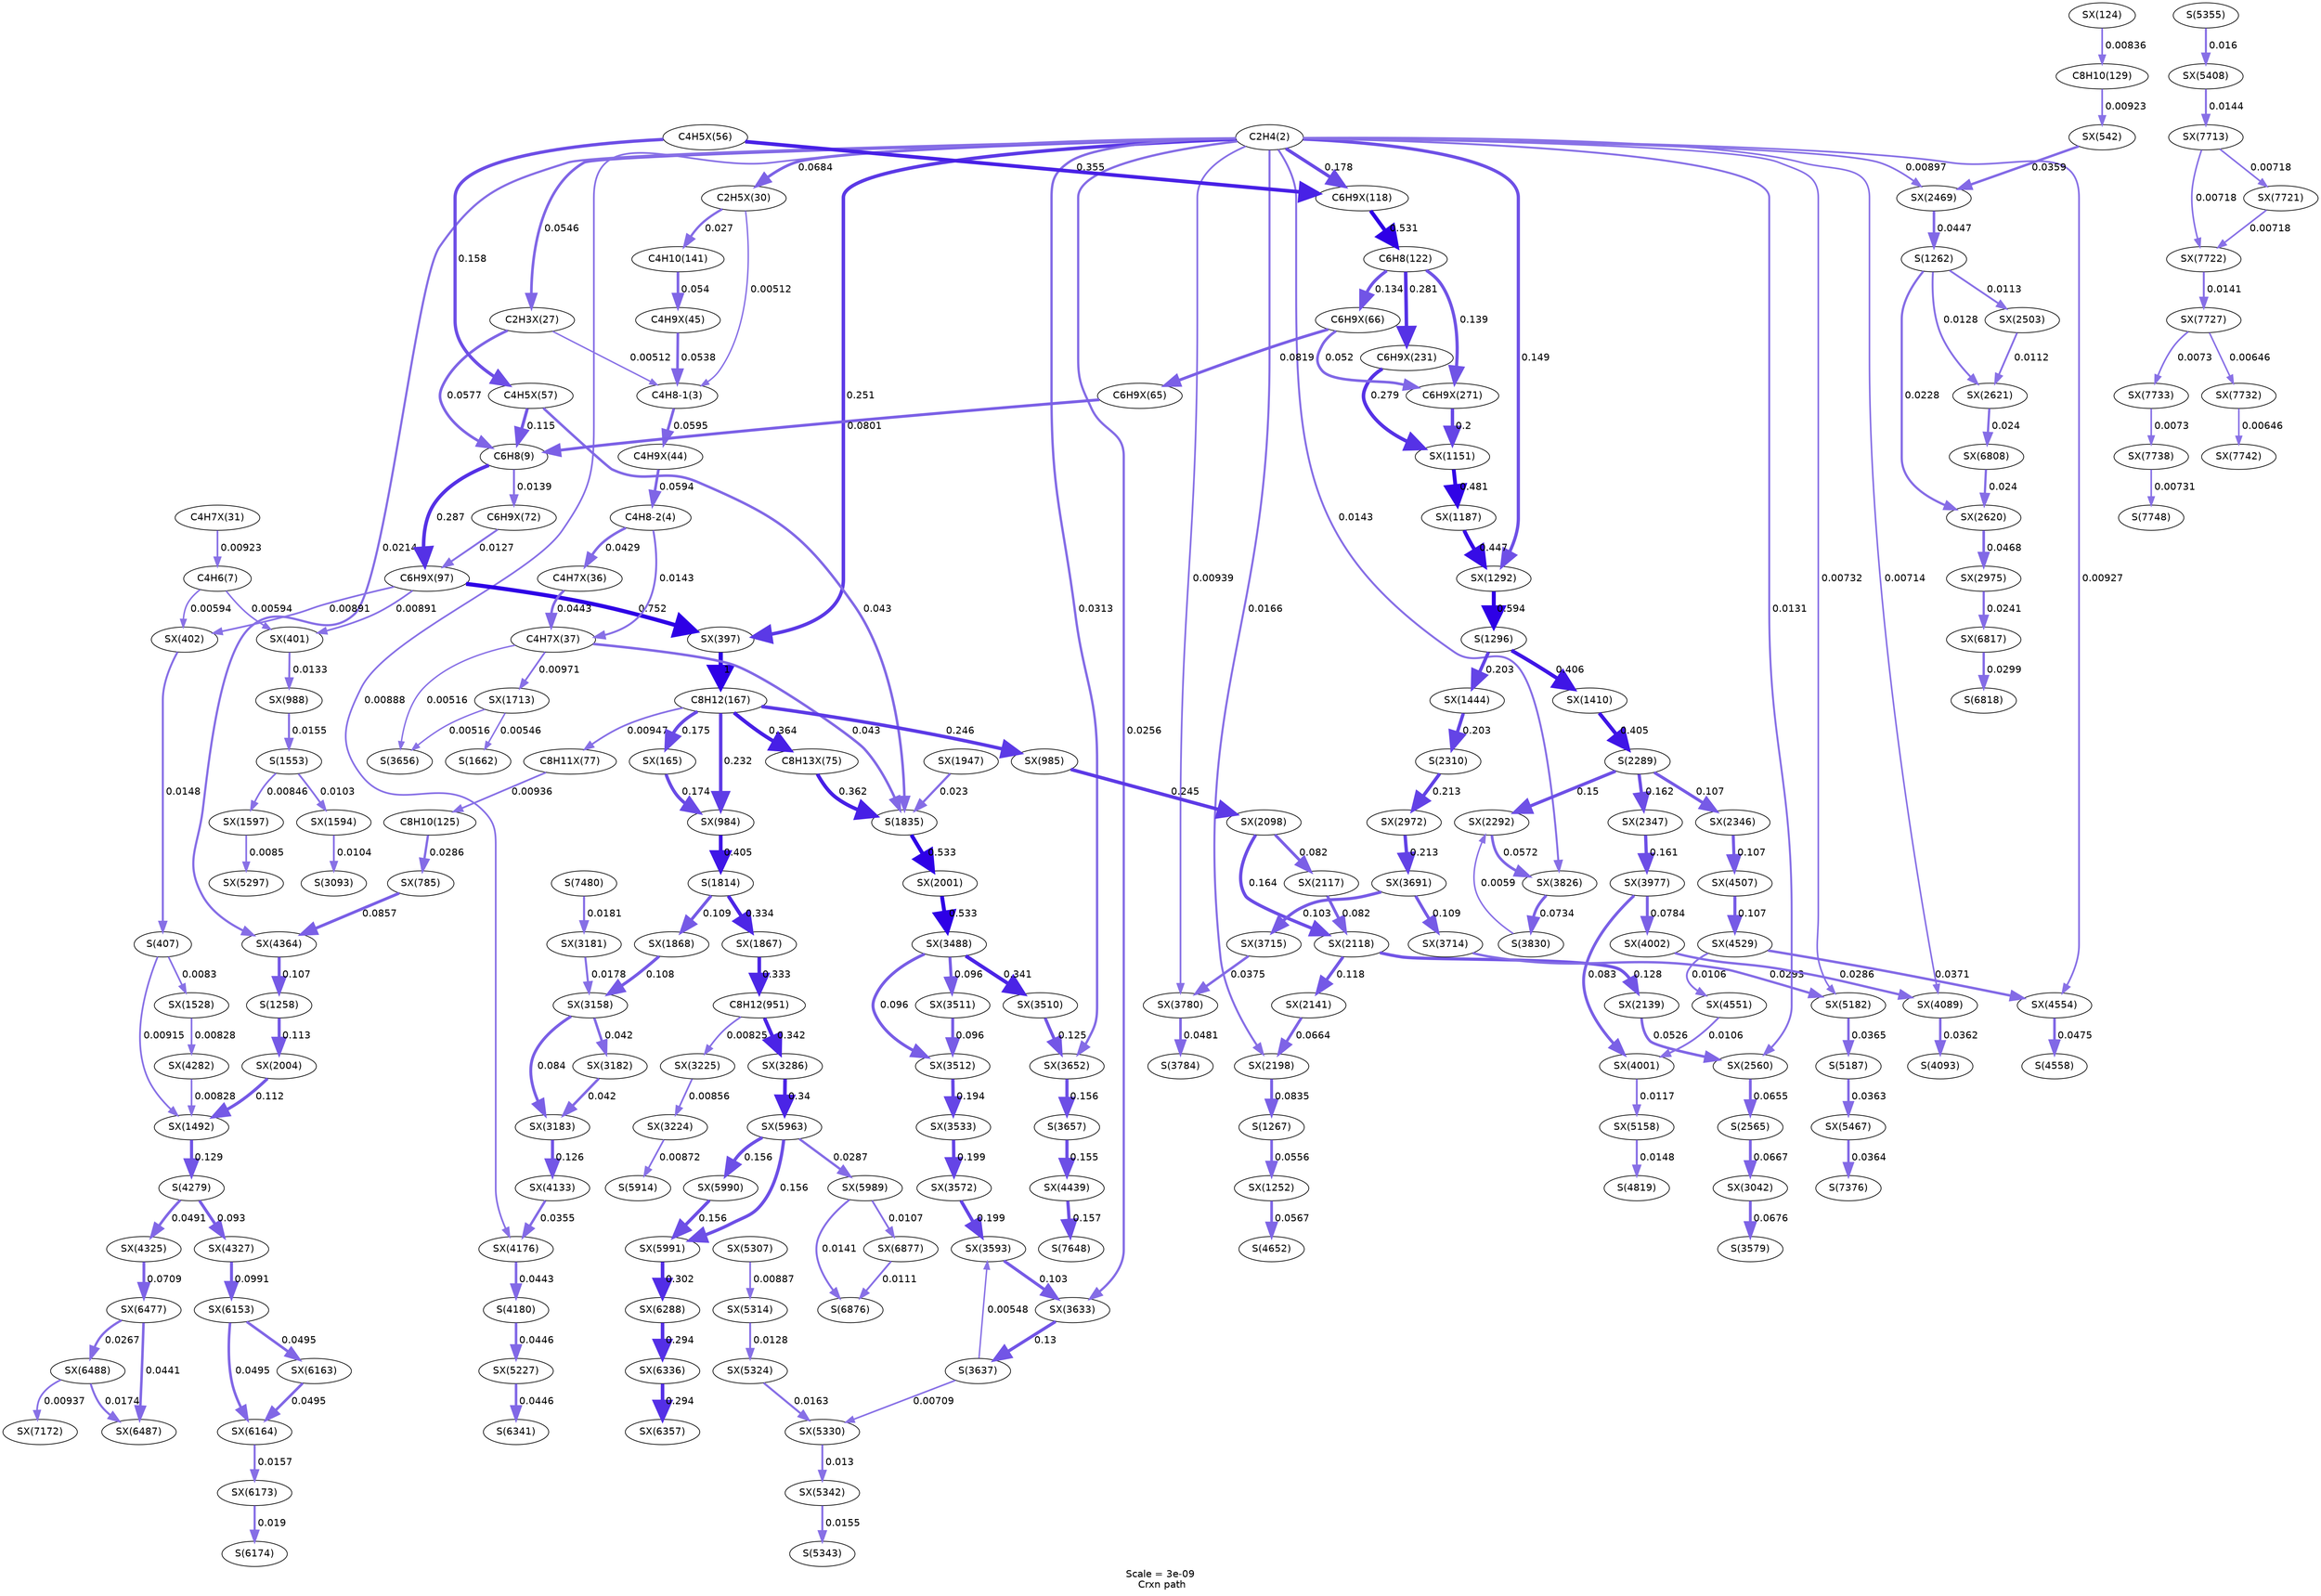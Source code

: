 digraph reaction_paths {
center=1;
s5 -> s66[fontname="Helvetica", style="setlinewidth(3.8)", arrowsize=1.9, color="0.7, 0.555, 0.9"
, label=" 0.0546"];
s5 -> s68[fontname="Helvetica", style="setlinewidth(3.97)", arrowsize=1.99, color="0.7, 0.568, 0.9"
, label=" 0.0684"];
s5 -> s85[fontname="Helvetica", style="setlinewidth(4.7)", arrowsize=2.35, color="0.7, 0.678, 0.9"
, label=" 0.178"];
s5 -> s98[fontname="Helvetica", style="setlinewidth(4.96)", arrowsize=2.48, color="0.7, 0.751, 0.9"
, label=" 0.251"];
s5 -> s124[fontname="Helvetica", style="setlinewidth(4.56)", arrowsize=2.28, color="0.7, 0.649, 0.9"
, label=" 0.149"];
s5 -> s174[fontname="Helvetica", style="setlinewidth(2.44)", arrowsize=1.22, color="0.7, 0.509, 0.9"
, label=" 0.00897"];
s5 -> s178[fontname="Helvetica", style="setlinewidth(2.73)", arrowsize=1.36, color="0.7, 0.513, 0.9"
, label=" 0.0131"];
s5 -> s164[fontname="Helvetica", style="setlinewidth(2.91)", arrowsize=1.45, color="0.7, 0.517, 0.9"
, label=" 0.0166"];
s5 -> s221[fontname="Helvetica", style="setlinewidth(2.79)", arrowsize=1.4, color="0.7, 0.514, 0.9"
, label=" 0.0143"];
s5 -> s230[fontname="Helvetica", style="setlinewidth(2.27)", arrowsize=1.13, color="0.7, 0.507, 0.9"
, label=" 0.00714"];
s5 -> s218[fontname="Helvetica", style="setlinewidth(2.48)", arrowsize=1.24, color="0.7, 0.509, 0.9"
, label=" 0.00939"];
s5 -> s242[fontname="Helvetica", style="setlinewidth(3.1)", arrowsize=1.55, color="0.7, 0.521, 0.9"
, label=" 0.0214"];
s5 -> s211[fontname="Helvetica", style="setlinewidth(3.38)", arrowsize=1.69, color="0.7, 0.531, 0.9"
, label=" 0.0313"];
s5 -> s233[fontname="Helvetica", style="setlinewidth(2.43)", arrowsize=1.22, color="0.7, 0.509, 0.9"
, label=" 0.00888"];
s5 -> s247[fontname="Helvetica", style="setlinewidth(2.47)", arrowsize=1.23, color="0.7, 0.509, 0.9"
, label=" 0.00927"];
s5 -> s250[fontname="Helvetica", style="setlinewidth(2.29)", arrowsize=1.14, color="0.7, 0.507, 0.9"
, label=" 0.00732"];
s5 -> s210[fontname="Helvetica", style="setlinewidth(3.23)", arrowsize=1.62, color="0.7, 0.526, 0.9"
, label=" 0.0256"];
s66 -> s9[fontname="Helvetica", style="setlinewidth(3.85)", arrowsize=1.92, color="0.7, 0.558, 0.9"
, label=" 0.0577"];
s66 -> s6[fontname="Helvetica", style="setlinewidth(2.02)", arrowsize=1.01, color="0.7, 0.505, 0.9"
, label=" 0.00512"];
s69 -> s8[fontname="Helvetica", style="setlinewidth(2.46)", arrowsize=1.23, color="0.7, 0.509, 0.9"
, label=" 0.00923"];
s8 -> s100[fontname="Helvetica", style="setlinewidth(2.13)", arrowsize=1.07, color="0.7, 0.506, 0.9"
, label=" 0.00594"];
s8 -> s99[fontname="Helvetica", style="setlinewidth(2.13)", arrowsize=1.07, color="0.7, 0.506, 0.9"
, label=" 0.00594"];
s78 -> s9[fontname="Helvetica", style="setlinewidth(4.37)", arrowsize=2.18, color="0.7, 0.615, 0.9"
, label=" 0.115"];
s77 -> s78[fontname="Helvetica", style="setlinewidth(4.61)", arrowsize=2.3, color="0.7, 0.658, 0.9"
, label=" 0.158"];
s78 -> s28[fontname="Helvetica", style="setlinewidth(3.62)", arrowsize=1.81, color="0.7, 0.543, 0.9"
, label=" 0.043"];
s79 -> s9[fontname="Helvetica", style="setlinewidth(4.09)", arrowsize=2.05, color="0.7, 0.58, 0.9"
, label=" 0.0801"];
s9 -> s84[fontname="Helvetica", style="setlinewidth(5.06)", arrowsize=2.53, color="0.7, 0.787, 0.9"
, label=" 0.287"];
s9 -> s81[fontname="Helvetica", style="setlinewidth(2.77)", arrowsize=1.39, color="0.7, 0.514, 0.9"
, label=" 0.0139"];
s77 -> s85[fontname="Helvetica", style="setlinewidth(5.22)", arrowsize=2.61, color="0.7, 0.855, 0.9"
, label=" 0.355"];
s68 -> s6[fontname="Helvetica", style="setlinewidth(2.02)", arrowsize=1.01, color="0.7, 0.505, 0.9"
, label=" 0.00512"];
s76 -> s6[fontname="Helvetica", style="setlinewidth(3.79)", arrowsize=1.9, color="0.7, 0.554, 0.9"
, label=" 0.0538"];
s6 -> s75[fontname="Helvetica", style="setlinewidth(3.87)", arrowsize=1.93, color="0.7, 0.559, 0.9"
, label=" 0.0595"];
s68 -> s13[fontname="Helvetica", style="setlinewidth(3.27)", arrowsize=1.64, color="0.7, 0.527, 0.9"
, label=" 0.027"];
s85 -> s10[fontname="Helvetica", style="setlinewidth(5.52)", arrowsize=2.76, color="0.7, 1.03, 0.9"
, label=" 0.531"];
s10 -> s94[fontname="Helvetica", style="setlinewidth(5.04)", arrowsize=2.52, color="0.7, 0.781, 0.9"
, label=" 0.281"];
s10 -> s95[fontname="Helvetica", style="setlinewidth(4.51)", arrowsize=2.25, color="0.7, 0.639, 0.9"
, label=" 0.139"];
s10 -> s80[fontname="Helvetica", style="setlinewidth(4.48)", arrowsize=2.24, color="0.7, 0.634, 0.9"
, label=" 0.134"];
s13 -> s76[fontname="Helvetica", style="setlinewidth(3.8)", arrowsize=1.9, color="0.7, 0.554, 0.9"
, label=" 0.054"];
s80 -> s79[fontname="Helvetica", style="setlinewidth(4.11)", arrowsize=2.06, color="0.7, 0.582, 0.9"
, label=" 0.0819"];
s81 -> s84[fontname="Helvetica", style="setlinewidth(2.7)", arrowsize=1.35, color="0.7, 0.513, 0.9"
, label=" 0.0127"];
s84 -> s98[fontname="Helvetica", style="setlinewidth(5.78)", arrowsize=2.89, color="0.7, 1.25, 0.9"
, label=" 0.752"];
s84 -> s100[fontname="Helvetica", style="setlinewidth(2.44)", arrowsize=1.22, color="0.7, 0.509, 0.9"
, label=" 0.00891"];
s84 -> s99[fontname="Helvetica", style="setlinewidth(2.44)", arrowsize=1.22, color="0.7, 0.509, 0.9"
, label=" 0.00891"];
s87 -> s12[fontname="Helvetica", style="setlinewidth(2.39)", arrowsize=1.19, color="0.7, 0.508, 0.9"
, label=" 0.00836"];
s12 -> s103[fontname="Helvetica", style="setlinewidth(2.46)", arrowsize=1.23, color="0.7, 0.509, 0.9"
, label=" 0.00923"];
s83 -> s11[fontname="Helvetica", style="setlinewidth(2.47)", arrowsize=1.24, color="0.7, 0.509, 0.9"
, label=" 0.00936"];
s11 -> s108[fontname="Helvetica", style="setlinewidth(3.32)", arrowsize=1.66, color="0.7, 0.529, 0.9"
, label=" 0.0286"];
s75 -> s7[fontname="Helvetica", style="setlinewidth(3.87)", arrowsize=1.93, color="0.7, 0.559, 0.9"
, label=" 0.0594"];
s7 -> s73[fontname="Helvetica", style="setlinewidth(3.62)", arrowsize=1.81, color="0.7, 0.543, 0.9"
, label=" 0.0429"];
s7 -> s74[fontname="Helvetica", style="setlinewidth(2.79)", arrowsize=1.4, color="0.7, 0.514, 0.9"
, label=" 0.0143"];
s98 -> s14[fontname="Helvetica", style="setlinewidth(6)", arrowsize=3, color="0.7, 1.5, 0.9"
, label=" 1"];
s14 -> s91[fontname="Helvetica", style="setlinewidth(4.68)", arrowsize=2.34, color="0.7, 0.675, 0.9"
, label=" 0.175"];
s14 -> s112[fontname="Helvetica", style="setlinewidth(4.9)", arrowsize=2.45, color="0.7, 0.732, 0.9"
, label=" 0.232"];
s14 -> s82[fontname="Helvetica", style="setlinewidth(5.24)", arrowsize=2.62, color="0.7, 0.864, 0.9"
, label=" 0.364"];
s14 -> s113[fontname="Helvetica", style="setlinewidth(4.94)", arrowsize=2.47, color="0.7, 0.746, 0.9"
, label=" 0.246"];
s14 -> s83[fontname="Helvetica", style="setlinewidth(2.48)", arrowsize=1.24, color="0.7, 0.509, 0.9"
, label=" 0.00947"];
s94 -> s117[fontname="Helvetica", style="setlinewidth(5.04)", arrowsize=2.52, color="0.7, 0.779, 0.9"
, label=" 0.279"];
s95 -> s117[fontname="Helvetica", style="setlinewidth(4.78)", arrowsize=2.39, color="0.7, 0.7, 0.9"
, label=" 0.2"];
s117 -> s120[fontname="Helvetica", style="setlinewidth(5.45)", arrowsize=2.72, color="0.7, 0.981, 0.9"
, label=" 0.481"];
s80 -> s95[fontname="Helvetica", style="setlinewidth(3.77)", arrowsize=1.88, color="0.7, 0.552, 0.9"
, label=" 0.052"];
s120 -> s124[fontname="Helvetica", style="setlinewidth(5.39)", arrowsize=2.7, color="0.7, 0.947, 0.9"
, label=" 0.447"];
s124 -> s24[fontname="Helvetica", style="setlinewidth(5.61)", arrowsize=2.8, color="0.7, 1.09, 0.9"
, label=" 0.594"];
s24 -> s125[fontname="Helvetica", style="setlinewidth(5.32)", arrowsize=2.66, color="0.7, 0.906, 0.9"
, label=" 0.406"];
s24 -> s126[fontname="Helvetica", style="setlinewidth(4.8)", arrowsize=2.4, color="0.7, 0.703, 0.9"
, label=" 0.203"];
s100 -> s19[fontname="Helvetica", style="setlinewidth(2.82)", arrowsize=1.41, color="0.7, 0.515, 0.9"
, label=" 0.0148"];
s19 -> s128[fontname="Helvetica", style="setlinewidth(2.46)", arrowsize=1.23, color="0.7, 0.509, 0.9"
, label=" 0.00915"];
s19 -> s130[fontname="Helvetica", style="setlinewidth(2.38)", arrowsize=1.19, color="0.7, 0.508, 0.9"
, label=" 0.0083"];
s99 -> s115[fontname="Helvetica", style="setlinewidth(2.74)", arrowsize=1.37, color="0.7, 0.513, 0.9"
, label=" 0.0133"];
s115 -> s25[fontname="Helvetica", style="setlinewidth(2.86)", arrowsize=1.43, color="0.7, 0.516, 0.9"
, label=" 0.0155"];
s25 -> s137[fontname="Helvetica", style="setlinewidth(2.4)", arrowsize=1.2, color="0.7, 0.508, 0.9"
, label=" 0.00846"];
s25 -> s134[fontname="Helvetica", style="setlinewidth(2.55)", arrowsize=1.27, color="0.7, 0.51, 0.9"
, label=" 0.0103"];
s142 -> s26[fontname="Helvetica", style="setlinewidth(2.07)", arrowsize=1.03, color="0.7, 0.505, 0.9"
, label=" 0.00546"];
s91 -> s112[fontname="Helvetica", style="setlinewidth(4.68)", arrowsize=2.34, color="0.7, 0.674, 0.9"
, label=" 0.174"];
s112 -> s27[fontname="Helvetica", style="setlinewidth(5.32)", arrowsize=2.66, color="0.7, 0.905, 0.9"
, label=" 0.405"];
s27 -> s146[fontname="Helvetica", style="setlinewidth(4.33)", arrowsize=2.16, color="0.7, 0.609, 0.9"
, label=" 0.109"];
s27 -> s145[fontname="Helvetica", style="setlinewidth(5.17)", arrowsize=2.59, color="0.7, 0.834, 0.9"
, label=" 0.334"];
s82 -> s28[fontname="Helvetica", style="setlinewidth(5.23)", arrowsize=2.62, color="0.7, 0.862, 0.9"
, label=" 0.362"];
s149 -> s28[fontname="Helvetica", style="setlinewidth(3.15)", arrowsize=1.58, color="0.7, 0.523, 0.9"
, label=" 0.023"];
s28 -> s152[fontname="Helvetica", style="setlinewidth(5.53)", arrowsize=2.76, color="0.7, 1.03, 0.9"
, label=" 0.533"];
s74 -> s28[fontname="Helvetica", style="setlinewidth(3.62)", arrowsize=1.81, color="0.7, 0.543, 0.9"
, label=" 0.043"];
s113 -> s156[fontname="Helvetica", style="setlinewidth(4.94)", arrowsize=2.47, color="0.7, 0.745, 0.9"
, label=" 0.245"];
s156 -> s159[fontname="Helvetica", style="setlinewidth(4.63)", arrowsize=2.32, color="0.7, 0.664, 0.9"
, label=" 0.164"];
s156 -> s158[fontname="Helvetica", style="setlinewidth(4.11)", arrowsize=2.06, color="0.7, 0.582, 0.9"
, label=" 0.082"];
s158 -> s159[fontname="Helvetica", style="setlinewidth(4.11)", arrowsize=2.06, color="0.7, 0.582, 0.9"
, label=" 0.082"];
s159 -> s162[fontname="Helvetica", style="setlinewidth(4.38)", arrowsize=2.19, color="0.7, 0.618, 0.9"
, label=" 0.118"];
s159 -> s160[fontname="Helvetica", style="setlinewidth(4.45)", arrowsize=2.22, color="0.7, 0.628, 0.9"
, label=" 0.128"];
s162 -> s164[fontname="Helvetica", style="setlinewidth(3.95)", arrowsize=1.98, color="0.7, 0.566, 0.9"
, label=" 0.0664"];
s125 -> s30[fontname="Helvetica", style="setlinewidth(5.32)", arrowsize=2.66, color="0.7, 0.905, 0.9"
, label=" 0.405"];
s30 -> s165[fontname="Helvetica", style="setlinewidth(4.57)", arrowsize=2.28, color="0.7, 0.65, 0.9"
, label=" 0.15"];
s30 -> s167[fontname="Helvetica", style="setlinewidth(4.62)", arrowsize=2.31, color="0.7, 0.662, 0.9"
, label=" 0.162"];
s30 -> s166[fontname="Helvetica", style="setlinewidth(4.32)", arrowsize=2.16, color="0.7, 0.607, 0.9"
, label=" 0.107"];
s103 -> s174[fontname="Helvetica", style="setlinewidth(3.49)", arrowsize=1.74, color="0.7, 0.536, 0.9"
, label=" 0.0359"];
s160 -> s178[fontname="Helvetica", style="setlinewidth(3.78)", arrowsize=1.89, color="0.7, 0.553, 0.9"
, label=" 0.0526"];
s174 -> s22[fontname="Helvetica", style="setlinewidth(3.65)", arrowsize=1.83, color="0.7, 0.545, 0.9"
, label=" 0.0447"];
s22 -> s180[fontname="Helvetica", style="setlinewidth(3.15)", arrowsize=1.57, color="0.7, 0.523, 0.9"
, label=" 0.0228"];
s22 -> s181[fontname="Helvetica", style="setlinewidth(2.71)", arrowsize=1.36, color="0.7, 0.513, 0.9"
, label=" 0.0128"];
s22 -> s175[fontname="Helvetica", style="setlinewidth(2.61)", arrowsize=1.31, color="0.7, 0.511, 0.9"
, label=" 0.0113"];
s126 -> s31[fontname="Helvetica", style="setlinewidth(4.8)", arrowsize=2.4, color="0.7, 0.703, 0.9"
, label=" 0.203"];
s31 -> s182[fontname="Helvetica", style="setlinewidth(4.83)", arrowsize=2.42, color="0.7, 0.713, 0.9"
, label=" 0.213"];
s178 -> s32[fontname="Helvetica", style="setlinewidth(3.94)", arrowsize=1.97, color="0.7, 0.566, 0.9"
, label=" 0.0655"];
s32 -> s187[fontname="Helvetica", style="setlinewidth(3.96)", arrowsize=1.98, color="0.7, 0.567, 0.9"
, label=" 0.0667"];
s164 -> s23[fontname="Helvetica", style="setlinewidth(4.13)", arrowsize=2.06, color="0.7, 0.583, 0.9"
, label=" 0.0835"];
s23 -> s121[fontname="Helvetica", style="setlinewidth(3.82)", arrowsize=1.91, color="0.7, 0.556, 0.9"
, label=" 0.0556"];
s146 -> s190[fontname="Helvetica", style="setlinewidth(4.32)", arrowsize=2.16, color="0.7, 0.608, 0.9"
, label=" 0.108"];
s190 -> s193[fontname="Helvetica", style="setlinewidth(4.13)", arrowsize=2.07, color="0.7, 0.584, 0.9"
, label=" 0.084"];
s190 -> s192[fontname="Helvetica", style="setlinewidth(3.61)", arrowsize=1.8, color="0.7, 0.542, 0.9"
, label=" 0.042"];
s191 -> s190[fontname="Helvetica", style="setlinewidth(2.96)", arrowsize=1.48, color="0.7, 0.518, 0.9"
, label=" 0.0178"];
s145 -> s20[fontname="Helvetica", style="setlinewidth(5.17)", arrowsize=2.58, color="0.7, 0.833, 0.9"
, label=" 0.333"];
s20 -> s195[fontname="Helvetica", style="setlinewidth(2.38)", arrowsize=1.19, color="0.7, 0.508, 0.9"
, label=" 0.00825"];
s20 -> s198[fontname="Helvetica", style="setlinewidth(5.19)", arrowsize=2.6, color="0.7, 0.842, 0.9"
, label=" 0.342"];
s152 -> s202[fontname="Helvetica", style="setlinewidth(5.53)", arrowsize=2.76, color="0.7, 1.03, 0.9"
, label=" 0.533"];
s202 -> s205[fontname="Helvetica", style="setlinewidth(4.23)", arrowsize=2.12, color="0.7, 0.596, 0.9"
, label=" 0.096"];
s202 -> s204[fontname="Helvetica", style="setlinewidth(4.23)", arrowsize=2.12, color="0.7, 0.596, 0.9"
, label=" 0.096"];
s202 -> s203[fontname="Helvetica", style="setlinewidth(5.19)", arrowsize=2.59, color="0.7, 0.841, 0.9"
, label=" 0.341"];
s204 -> s205[fontname="Helvetica", style="setlinewidth(4.23)", arrowsize=2.12, color="0.7, 0.596, 0.9"
, label=" 0.096"];
s205 -> s206[fontname="Helvetica", style="setlinewidth(4.76)", arrowsize=2.38, color="0.7, 0.694, 0.9"
, label=" 0.194"];
s206 -> s208[fontname="Helvetica", style="setlinewidth(4.78)", arrowsize=2.39, color="0.7, 0.699, 0.9"
, label=" 0.199"];
s208 -> s209[fontname="Helvetica", style="setlinewidth(4.78)", arrowsize=2.39, color="0.7, 0.699, 0.9"
, label=" 0.199"];
s209 -> s210[fontname="Helvetica", style="setlinewidth(4.28)", arrowsize=2.14, color="0.7, 0.603, 0.9"
, label=" 0.103"];
s36 -> s209[fontname="Helvetica", style="setlinewidth(2.07)", arrowsize=1.03, color="0.7, 0.505, 0.9"
, label=" 0.00548"];
s203 -> s211[fontname="Helvetica", style="setlinewidth(4.43)", arrowsize=2.22, color="0.7, 0.625, 0.9"
, label=" 0.125"];
s182 -> s212[fontname="Helvetica", style="setlinewidth(4.83)", arrowsize=2.42, color="0.7, 0.713, 0.9"
, label=" 0.213"];
s212 -> s214[fontname="Helvetica", style="setlinewidth(4.29)", arrowsize=2.14, color="0.7, 0.603, 0.9"
, label=" 0.103"];
s212 -> s213[fontname="Helvetica", style="setlinewidth(4.33)", arrowsize=2.16, color="0.7, 0.609, 0.9"
, label=" 0.109"];
s214 -> s218[fontname="Helvetica", style="setlinewidth(3.52)", arrowsize=1.76, color="0.7, 0.538, 0.9"
, label=" 0.0375"];
s165 -> s221[fontname="Helvetica", style="setlinewidth(3.84)", arrowsize=1.92, color="0.7, 0.557, 0.9"
, label=" 0.0572"];
s40 -> s165[fontname="Helvetica", style="setlinewidth(2.13)", arrowsize=1.06, color="0.7, 0.506, 0.9"
, label=" 0.0059"];
s221 -> s40[fontname="Helvetica", style="setlinewidth(4.03)", arrowsize=2.01, color="0.7, 0.573, 0.9"
, label=" 0.0734"];
s167 -> s223[fontname="Helvetica", style="setlinewidth(4.62)", arrowsize=2.31, color="0.7, 0.661, 0.9"
, label=" 0.161"];
s223 -> s225[fontname="Helvetica", style="setlinewidth(4.08)", arrowsize=2.04, color="0.7, 0.578, 0.9"
, label=" 0.0784"];
s223 -> s224[fontname="Helvetica", style="setlinewidth(4.12)", arrowsize=2.06, color="0.7, 0.583, 0.9"
, label=" 0.083"];
s225 -> s230[fontname="Helvetica", style="setlinewidth(3.32)", arrowsize=1.66, color="0.7, 0.529, 0.9"
, label=" 0.0286"];
s192 -> s193[fontname="Helvetica", style="setlinewidth(3.61)", arrowsize=1.8, color="0.7, 0.542, 0.9"
, label=" 0.042"];
s193 -> s231[fontname="Helvetica", style="setlinewidth(4.44)", arrowsize=2.22, color="0.7, 0.626, 0.9"
, label=" 0.126"];
s231 -> s233[fontname="Helvetica", style="setlinewidth(3.48)", arrowsize=1.74, color="0.7, 0.536, 0.9"
, label=" 0.0355"];
s230 -> s41[fontname="Helvetica", style="setlinewidth(3.49)", arrowsize=1.75, color="0.7, 0.536, 0.9"
, label=" 0.0362"];
s218 -> s39[fontname="Helvetica", style="setlinewidth(3.71)", arrowsize=1.85, color="0.7, 0.548, 0.9"
, label=" 0.0481"];
s128 -> s43[fontname="Helvetica", style="setlinewidth(4.45)", arrowsize=2.23, color="0.7, 0.629, 0.9"
, label=" 0.129"];
s155 -> s128[fontname="Helvetica", style="setlinewidth(4.35)", arrowsize=2.17, color="0.7, 0.612, 0.9"
, label=" 0.112"];
s235 -> s128[fontname="Helvetica", style="setlinewidth(2.38)", arrowsize=1.19, color="0.7, 0.508, 0.9"
, label=" 0.00828"];
s43 -> s239[fontname="Helvetica", style="setlinewidth(4.21)", arrowsize=2.1, color="0.7, 0.593, 0.9"
, label=" 0.093"];
s43 -> s237[fontname="Helvetica", style="setlinewidth(3.73)", arrowsize=1.86, color="0.7, 0.549, 0.9"
, label=" 0.0491"];
s108 -> s242[fontname="Helvetica", style="setlinewidth(4.14)", arrowsize=2.07, color="0.7, 0.586, 0.9"
, label=" 0.0857"];
s242 -> s21[fontname="Helvetica", style="setlinewidth(4.31)", arrowsize=2.16, color="0.7, 0.607, 0.9"
, label=" 0.107"];
s21 -> s155[fontname="Helvetica", style="setlinewidth(4.35)", arrowsize=2.18, color="0.7, 0.613, 0.9"
, label=" 0.113"];
s211 -> s38[fontname="Helvetica", style="setlinewidth(4.6)", arrowsize=2.3, color="0.7, 0.656, 0.9"
, label=" 0.156"];
s38 -> s243[fontname="Helvetica", style="setlinewidth(4.59)", arrowsize=2.3, color="0.7, 0.655, 0.9"
, label=" 0.155"];
s166 -> s244[fontname="Helvetica", style="setlinewidth(4.32)", arrowsize=2.16, color="0.7, 0.607, 0.9"
, label=" 0.107"];
s244 -> s245[fontname="Helvetica", style="setlinewidth(4.32)", arrowsize=2.16, color="0.7, 0.607, 0.9"
, label=" 0.107"];
s245 -> s246[fontname="Helvetica", style="setlinewidth(2.57)", arrowsize=1.28, color="0.7, 0.511, 0.9"
, label=" 0.0106"];
s245 -> s247[fontname="Helvetica", style="setlinewidth(3.51)", arrowsize=1.76, color="0.7, 0.537, 0.9"
, label=" 0.0371"];
s246 -> s224[fontname="Helvetica", style="setlinewidth(2.57)", arrowsize=1.28, color="0.7, 0.511, 0.9"
, label=" 0.0106"];
s73 -> s74[fontname="Helvetica", style="setlinewidth(3.65)", arrowsize=1.82, color="0.7, 0.544, 0.9"
, label=" 0.0443"];
s74 -> s142[fontname="Helvetica", style="setlinewidth(2.5)", arrowsize=1.25, color="0.7, 0.51, 0.9"
, label=" 0.00971"];
s74 -> s37[fontname="Helvetica", style="setlinewidth(2.02)", arrowsize=1.01, color="0.7, 0.505, 0.9"
, label=" 0.00516"];
s142 -> s37[fontname="Helvetica", style="setlinewidth(2.02)", arrowsize=1.01, color="0.7, 0.505, 0.9"
, label=" 0.00516"];
s224 -> s248[fontname="Helvetica", style="setlinewidth(2.64)", arrowsize=1.32, color="0.7, 0.512, 0.9"
, label=" 0.0117"];
s213 -> s250[fontname="Helvetica", style="setlinewidth(3.33)", arrowsize=1.67, color="0.7, 0.529, 0.9"
, label=" 0.0293"];
s233 -> s42[fontname="Helvetica", style="setlinewidth(3.65)", arrowsize=1.82, color="0.7, 0.544, 0.9"
, label=" 0.0443"];
s42 -> s251[fontname="Helvetica", style="setlinewidth(3.65)", arrowsize=1.83, color="0.7, 0.545, 0.9"
, label=" 0.0446"];
s137 -> s253[fontname="Helvetica", style="setlinewidth(2.4)", arrowsize=1.2, color="0.7, 0.509, 0.9"
, label=" 0.0085"];
s255 -> s256[fontname="Helvetica", style="setlinewidth(2.43)", arrowsize=1.22, color="0.7, 0.509, 0.9"
, label=" 0.00887"];
s256 -> s258[fontname="Helvetica", style="setlinewidth(2.71)", arrowsize=1.35, color="0.7, 0.513, 0.9"
, label=" 0.0128"];
s258 -> s259[fontname="Helvetica", style="setlinewidth(2.89)", arrowsize=1.45, color="0.7, 0.516, 0.9"
, label=" 0.0163"];
s259 -> s261[fontname="Helvetica", style="setlinewidth(2.72)", arrowsize=1.36, color="0.7, 0.513, 0.9"
, label=" 0.013"];
s36 -> s259[fontname="Helvetica", style="setlinewidth(2.26)", arrowsize=1.13, color="0.7, 0.507, 0.9"
, label=" 0.00709"];
s261 -> s48[fontname="Helvetica", style="setlinewidth(2.86)", arrowsize=1.43, color="0.7, 0.516, 0.9"
, label=" 0.0155"];
s248 -> s46[fontname="Helvetica", style="setlinewidth(2.82)", arrowsize=1.41, color="0.7, 0.515, 0.9"
, label=" 0.0148"];
s247 -> s44[fontname="Helvetica", style="setlinewidth(3.7)", arrowsize=1.85, color="0.7, 0.548, 0.9"
, label=" 0.0475"];
s250 -> s47[fontname="Helvetica", style="setlinewidth(3.5)", arrowsize=1.75, color="0.7, 0.536, 0.9"
, label=" 0.0365"];
s47 -> s265[fontname="Helvetica", style="setlinewidth(3.5)", arrowsize=1.75, color="0.7, 0.536, 0.9"
, label=" 0.0363"];
s187 -> s35[fontname="Helvetica", style="setlinewidth(3.97)", arrowsize=1.98, color="0.7, 0.568, 0.9"
, label=" 0.0676"];
s210 -> s36[fontname="Helvetica", style="setlinewidth(4.46)", arrowsize=2.23, color="0.7, 0.63, 0.9"
, label=" 0.13"];
s195 -> s194[fontname="Helvetica", style="setlinewidth(2.41)", arrowsize=1.2, color="0.7, 0.509, 0.9"
, label=" 0.00856"];
s194 -> s50[fontname="Helvetica", style="setlinewidth(2.42)", arrowsize=1.21, color="0.7, 0.509, 0.9"
, label=" 0.00872"];
s198 -> s268[fontname="Helvetica", style="setlinewidth(5.18)", arrowsize=2.59, color="0.7, 0.84, 0.9"
, label=" 0.34"];
s268 -> s271[fontname="Helvetica", style="setlinewidth(4.6)", arrowsize=2.3, color="0.7, 0.656, 0.9"
, label=" 0.156"];
s268 -> s270[fontname="Helvetica", style="setlinewidth(4.59)", arrowsize=2.3, color="0.7, 0.656, 0.9"
, label=" 0.156"];
s268 -> s269[fontname="Helvetica", style="setlinewidth(3.32)", arrowsize=1.66, color="0.7, 0.529, 0.9"
, label=" 0.0287"];
s239 -> s274[fontname="Helvetica", style="setlinewidth(4.25)", arrowsize=2.13, color="0.7, 0.599, 0.9"
, label=" 0.0991"];
s274 -> s276[fontname="Helvetica", style="setlinewidth(3.73)", arrowsize=1.87, color="0.7, 0.55, 0.9"
, label=" 0.0495"];
s274 -> s275[fontname="Helvetica", style="setlinewidth(3.73)", arrowsize=1.87, color="0.7, 0.55, 0.9"
, label=" 0.0495"];
s275 -> s276[fontname="Helvetica", style="setlinewidth(3.73)", arrowsize=1.87, color="0.7, 0.55, 0.9"
, label=" 0.0495"];
s276 -> s278[fontname="Helvetica", style="setlinewidth(2.87)", arrowsize=1.43, color="0.7, 0.516, 0.9"
, label=" 0.0157"];
s278 -> s51[fontname="Helvetica", style="setlinewidth(3.01)", arrowsize=1.5, color="0.7, 0.519, 0.9"
, label=" 0.019"];
s270 -> s271[fontname="Helvetica", style="setlinewidth(4.59)", arrowsize=2.3, color="0.7, 0.656, 0.9"
, label=" 0.156"];
s271 -> s282[fontname="Helvetica", style="setlinewidth(5.1)", arrowsize=2.55, color="0.7, 0.802, 0.9"
, label=" 0.302"];
s282 -> s284[fontname="Helvetica", style="setlinewidth(5.07)", arrowsize=2.54, color="0.7, 0.794, 0.9"
, label=" 0.294"];
s284 -> s285[fontname="Helvetica", style="setlinewidth(5.08)", arrowsize=2.54, color="0.7, 0.794, 0.9"
, label=" 0.294"];
s130 -> s235[fontname="Helvetica", style="setlinewidth(2.38)", arrowsize=1.19, color="0.7, 0.508, 0.9"
, label=" 0.00828"];
s237 -> s288[fontname="Helvetica", style="setlinewidth(4)", arrowsize=2, color="0.7, 0.571, 0.9"
, label=" 0.0709"];
s288 -> s290[fontname="Helvetica", style="setlinewidth(3.27)", arrowsize=1.63, color="0.7, 0.527, 0.9"
, label=" 0.0267"];
s288 -> s289[fontname="Helvetica", style="setlinewidth(3.64)", arrowsize=1.82, color="0.7, 0.544, 0.9"
, label=" 0.0441"];
s134 -> s34[fontname="Helvetica", style="setlinewidth(2.55)", arrowsize=1.28, color="0.7, 0.51, 0.9"
, label=" 0.0104"];
s121 -> s45[fontname="Helvetica", style="setlinewidth(3.83)", arrowsize=1.92, color="0.7, 0.557, 0.9"
, label=" 0.0567"];
s180 -> s185[fontname="Helvetica", style="setlinewidth(3.69)", arrowsize=1.84, color="0.7, 0.547, 0.9"
, label=" 0.0468"];
s294 -> s180[fontname="Helvetica", style="setlinewidth(3.18)", arrowsize=1.59, color="0.7, 0.524, 0.9"
, label=" 0.024"];
s185 -> s296[fontname="Helvetica", style="setlinewidth(3.19)", arrowsize=1.59, color="0.7, 0.524, 0.9"
, label=" 0.0241"];
s181 -> s294[fontname="Helvetica", style="setlinewidth(3.18)", arrowsize=1.59, color="0.7, 0.524, 0.9"
, label=" 0.024"];
s175 -> s181[fontname="Helvetica", style="setlinewidth(2.61)", arrowsize=1.31, color="0.7, 0.511, 0.9"
, label=" 0.0112"];
s296 -> s54[fontname="Helvetica", style="setlinewidth(3.35)", arrowsize=1.68, color="0.7, 0.53, 0.9"
, label=" 0.0299"];
s269 -> s299[fontname="Helvetica", style="setlinewidth(2.57)", arrowsize=1.29, color="0.7, 0.511, 0.9"
, label=" 0.0107"];
s269 -> s55[fontname="Helvetica", style="setlinewidth(2.78)", arrowsize=1.39, color="0.7, 0.514, 0.9"
, label=" 0.0141"];
s299 -> s55[fontname="Helvetica", style="setlinewidth(2.6)", arrowsize=1.3, color="0.7, 0.511, 0.9"
, label=" 0.0111"];
s290 -> s300[fontname="Helvetica", style="setlinewidth(2.47)", arrowsize=1.24, color="0.7, 0.509, 0.9"
, label=" 0.00937"];
s290 -> s289[fontname="Helvetica", style="setlinewidth(2.94)", arrowsize=1.47, color="0.7, 0.517, 0.9"
, label=" 0.0174"];
s251 -> s53[fontname="Helvetica", style="setlinewidth(3.65)", arrowsize=1.83, color="0.7, 0.545, 0.9"
, label=" 0.0446"];
s265 -> s58[fontname="Helvetica", style="setlinewidth(3.5)", arrowsize=1.75, color="0.7, 0.536, 0.9"
, label=" 0.0364"];
s60 -> s191[fontname="Helvetica", style="setlinewidth(2.97)", arrowsize=1.49, color="0.7, 0.518, 0.9"
, label=" 0.0181"];
s243 -> s61[fontname="Helvetica", style="setlinewidth(4.6)", arrowsize=2.3, color="0.7, 0.657, 0.9"
, label=" 0.157"];
s49 -> s262[fontname="Helvetica", style="setlinewidth(2.88)", arrowsize=1.44, color="0.7, 0.516, 0.9"
, label=" 0.016"];
s262 -> s307[fontname="Helvetica", style="setlinewidth(2.8)", arrowsize=1.4, color="0.7, 0.514, 0.9"
, label=" 0.0144"];
s307 -> s309[fontname="Helvetica", style="setlinewidth(2.27)", arrowsize=1.14, color="0.7, 0.507, 0.9"
, label=" 0.00718"];
s307 -> s308[fontname="Helvetica", style="setlinewidth(2.27)", arrowsize=1.14, color="0.7, 0.507, 0.9"
, label=" 0.00718"];
s308 -> s309[fontname="Helvetica", style="setlinewidth(2.27)", arrowsize=1.14, color="0.7, 0.507, 0.9"
, label=" 0.00718"];
s309 -> s310[fontname="Helvetica", style="setlinewidth(2.78)", arrowsize=1.39, color="0.7, 0.514, 0.9"
, label=" 0.0141"];
s310 -> s312[fontname="Helvetica", style="setlinewidth(2.29)", arrowsize=1.14, color="0.7, 0.507, 0.9"
, label=" 0.0073"];
s310 -> s311[fontname="Helvetica", style="setlinewidth(2.19)", arrowsize=1.1, color="0.7, 0.506, 0.9"
, label=" 0.00646"];
s312 -> s313[fontname="Helvetica", style="setlinewidth(2.29)", arrowsize=1.14, color="0.7, 0.507, 0.9"
, label=" 0.0073"];
s311 -> s314[fontname="Helvetica", style="setlinewidth(2.19)", arrowsize=1.1, color="0.7, 0.506, 0.9"
, label=" 0.00646"];
s313 -> s62[fontname="Helvetica", style="setlinewidth(2.29)", arrowsize=1.14, color="0.7, 0.507, 0.9"
, label=" 0.00731"];
s5 [ fontname="Helvetica", label="C2H4(2)"];
s6 [ fontname="Helvetica", label="C4H8-1(3)"];
s7 [ fontname="Helvetica", label="C4H8-2(4)"];
s8 [ fontname="Helvetica", label="C4H6(7)"];
s9 [ fontname="Helvetica", label="C6H8(9)"];
s10 [ fontname="Helvetica", label="C6H8(122)"];
s11 [ fontname="Helvetica", label="C8H10(125)"];
s12 [ fontname="Helvetica", label="C8H10(129)"];
s13 [ fontname="Helvetica", label="C4H10(141)"];
s14 [ fontname="Helvetica", label="C8H12(167)"];
s19 [ fontname="Helvetica", label="S(407)"];
s20 [ fontname="Helvetica", label="C8H12(951)"];
s21 [ fontname="Helvetica", label="S(1258)"];
s22 [ fontname="Helvetica", label="S(1262)"];
s23 [ fontname="Helvetica", label="S(1267)"];
s24 [ fontname="Helvetica", label="S(1296)"];
s25 [ fontname="Helvetica", label="S(1553)"];
s26 [ fontname="Helvetica", label="S(1662)"];
s27 [ fontname="Helvetica", label="S(1814)"];
s28 [ fontname="Helvetica", label="S(1835)"];
s30 [ fontname="Helvetica", label="S(2289)"];
s31 [ fontname="Helvetica", label="S(2310)"];
s32 [ fontname="Helvetica", label="S(2565)"];
s34 [ fontname="Helvetica", label="S(3093)"];
s35 [ fontname="Helvetica", label="S(3579)"];
s36 [ fontname="Helvetica", label="S(3637)"];
s37 [ fontname="Helvetica", label="S(3656)"];
s38 [ fontname="Helvetica", label="S(3657)"];
s39 [ fontname="Helvetica", label="S(3784)"];
s40 [ fontname="Helvetica", label="S(3830)"];
s41 [ fontname="Helvetica", label="S(4093)"];
s42 [ fontname="Helvetica", label="S(4180)"];
s43 [ fontname="Helvetica", label="S(4279)"];
s44 [ fontname="Helvetica", label="S(4558)"];
s45 [ fontname="Helvetica", label="S(4652)"];
s46 [ fontname="Helvetica", label="S(4819)"];
s47 [ fontname="Helvetica", label="S(5187)"];
s48 [ fontname="Helvetica", label="S(5343)"];
s49 [ fontname="Helvetica", label="S(5355)"];
s50 [ fontname="Helvetica", label="S(5914)"];
s51 [ fontname="Helvetica", label="S(6174)"];
s53 [ fontname="Helvetica", label="S(6341)"];
s54 [ fontname="Helvetica", label="S(6818)"];
s55 [ fontname="Helvetica", label="S(6876)"];
s58 [ fontname="Helvetica", label="S(7376)"];
s60 [ fontname="Helvetica", label="S(7480)"];
s61 [ fontname="Helvetica", label="S(7648)"];
s62 [ fontname="Helvetica", label="S(7748)"];
s66 [ fontname="Helvetica", label="C2H3X(27)"];
s68 [ fontname="Helvetica", label="C2H5X(30)"];
s69 [ fontname="Helvetica", label="C4H7X(31)"];
s73 [ fontname="Helvetica", label="C4H7X(36)"];
s74 [ fontname="Helvetica", label="C4H7X(37)"];
s75 [ fontname="Helvetica", label="C4H9X(44)"];
s76 [ fontname="Helvetica", label="C4H9X(45)"];
s77 [ fontname="Helvetica", label="C4H5X(56)"];
s78 [ fontname="Helvetica", label="C4H5X(57)"];
s79 [ fontname="Helvetica", label="C6H9X(65)"];
s80 [ fontname="Helvetica", label="C6H9X(66)"];
s81 [ fontname="Helvetica", label="C6H9X(72)"];
s82 [ fontname="Helvetica", label="C8H13X(75)"];
s83 [ fontname="Helvetica", label="C8H11X(77)"];
s84 [ fontname="Helvetica", label="C6H9X(97)"];
s85 [ fontname="Helvetica", label="C6H9X(118)"];
s87 [ fontname="Helvetica", label="SX(124)"];
s91 [ fontname="Helvetica", label="SX(165)"];
s94 [ fontname="Helvetica", label="C6H9X(231)"];
s95 [ fontname="Helvetica", label="C6H9X(271)"];
s98 [ fontname="Helvetica", label="SX(397)"];
s99 [ fontname="Helvetica", label="SX(401)"];
s100 [ fontname="Helvetica", label="SX(402)"];
s103 [ fontname="Helvetica", label="SX(542)"];
s108 [ fontname="Helvetica", label="SX(785)"];
s112 [ fontname="Helvetica", label="SX(984)"];
s113 [ fontname="Helvetica", label="SX(985)"];
s115 [ fontname="Helvetica", label="SX(988)"];
s117 [ fontname="Helvetica", label="SX(1151)"];
s120 [ fontname="Helvetica", label="SX(1187)"];
s121 [ fontname="Helvetica", label="SX(1252)"];
s124 [ fontname="Helvetica", label="SX(1292)"];
s125 [ fontname="Helvetica", label="SX(1410)"];
s126 [ fontname="Helvetica", label="SX(1444)"];
s128 [ fontname="Helvetica", label="SX(1492)"];
s130 [ fontname="Helvetica", label="SX(1528)"];
s134 [ fontname="Helvetica", label="SX(1594)"];
s137 [ fontname="Helvetica", label="SX(1597)"];
s142 [ fontname="Helvetica", label="SX(1713)"];
s145 [ fontname="Helvetica", label="SX(1867)"];
s146 [ fontname="Helvetica", label="SX(1868)"];
s149 [ fontname="Helvetica", label="SX(1947)"];
s152 [ fontname="Helvetica", label="SX(2001)"];
s155 [ fontname="Helvetica", label="SX(2004)"];
s156 [ fontname="Helvetica", label="SX(2098)"];
s158 [ fontname="Helvetica", label="SX(2117)"];
s159 [ fontname="Helvetica", label="SX(2118)"];
s160 [ fontname="Helvetica", label="SX(2139)"];
s162 [ fontname="Helvetica", label="SX(2141)"];
s164 [ fontname="Helvetica", label="SX(2198)"];
s165 [ fontname="Helvetica", label="SX(2292)"];
s166 [ fontname="Helvetica", label="SX(2346)"];
s167 [ fontname="Helvetica", label="SX(2347)"];
s174 [ fontname="Helvetica", label="SX(2469)"];
s175 [ fontname="Helvetica", label="SX(2503)"];
s178 [ fontname="Helvetica", label="SX(2560)"];
s180 [ fontname="Helvetica", label="SX(2620)"];
s181 [ fontname="Helvetica", label="SX(2621)"];
s182 [ fontname="Helvetica", label="SX(2972)"];
s185 [ fontname="Helvetica", label="SX(2975)"];
s187 [ fontname="Helvetica", label="SX(3042)"];
s190 [ fontname="Helvetica", label="SX(3158)"];
s191 [ fontname="Helvetica", label="SX(3181)"];
s192 [ fontname="Helvetica", label="SX(3182)"];
s193 [ fontname="Helvetica", label="SX(3183)"];
s194 [ fontname="Helvetica", label="SX(3224)"];
s195 [ fontname="Helvetica", label="SX(3225)"];
s198 [ fontname="Helvetica", label="SX(3286)"];
s202 [ fontname="Helvetica", label="SX(3488)"];
s203 [ fontname="Helvetica", label="SX(3510)"];
s204 [ fontname="Helvetica", label="SX(3511)"];
s205 [ fontname="Helvetica", label="SX(3512)"];
s206 [ fontname="Helvetica", label="SX(3533)"];
s208 [ fontname="Helvetica", label="SX(3572)"];
s209 [ fontname="Helvetica", label="SX(3593)"];
s210 [ fontname="Helvetica", label="SX(3633)"];
s211 [ fontname="Helvetica", label="SX(3652)"];
s212 [ fontname="Helvetica", label="SX(3691)"];
s213 [ fontname="Helvetica", label="SX(3714)"];
s214 [ fontname="Helvetica", label="SX(3715)"];
s218 [ fontname="Helvetica", label="SX(3780)"];
s221 [ fontname="Helvetica", label="SX(3826)"];
s223 [ fontname="Helvetica", label="SX(3977)"];
s224 [ fontname="Helvetica", label="SX(4001)"];
s225 [ fontname="Helvetica", label="SX(4002)"];
s230 [ fontname="Helvetica", label="SX(4089)"];
s231 [ fontname="Helvetica", label="SX(4133)"];
s233 [ fontname="Helvetica", label="SX(4176)"];
s235 [ fontname="Helvetica", label="SX(4282)"];
s237 [ fontname="Helvetica", label="SX(4325)"];
s239 [ fontname="Helvetica", label="SX(4327)"];
s242 [ fontname="Helvetica", label="SX(4364)"];
s243 [ fontname="Helvetica", label="SX(4439)"];
s244 [ fontname="Helvetica", label="SX(4507)"];
s245 [ fontname="Helvetica", label="SX(4529)"];
s246 [ fontname="Helvetica", label="SX(4551)"];
s247 [ fontname="Helvetica", label="SX(4554)"];
s248 [ fontname="Helvetica", label="SX(5158)"];
s250 [ fontname="Helvetica", label="SX(5182)"];
s251 [ fontname="Helvetica", label="SX(5227)"];
s253 [ fontname="Helvetica", label="SX(5297)"];
s255 [ fontname="Helvetica", label="SX(5307)"];
s256 [ fontname="Helvetica", label="SX(5314)"];
s258 [ fontname="Helvetica", label="SX(5324)"];
s259 [ fontname="Helvetica", label="SX(5330)"];
s261 [ fontname="Helvetica", label="SX(5342)"];
s262 [ fontname="Helvetica", label="SX(5408)"];
s265 [ fontname="Helvetica", label="SX(5467)"];
s268 [ fontname="Helvetica", label="SX(5963)"];
s269 [ fontname="Helvetica", label="SX(5989)"];
s270 [ fontname="Helvetica", label="SX(5990)"];
s271 [ fontname="Helvetica", label="SX(5991)"];
s274 [ fontname="Helvetica", label="SX(6153)"];
s275 [ fontname="Helvetica", label="SX(6163)"];
s276 [ fontname="Helvetica", label="SX(6164)"];
s278 [ fontname="Helvetica", label="SX(6173)"];
s282 [ fontname="Helvetica", label="SX(6288)"];
s284 [ fontname="Helvetica", label="SX(6336)"];
s285 [ fontname="Helvetica", label="SX(6357)"];
s288 [ fontname="Helvetica", label="SX(6477)"];
s289 [ fontname="Helvetica", label="SX(6487)"];
s290 [ fontname="Helvetica", label="SX(6488)"];
s294 [ fontname="Helvetica", label="SX(6808)"];
s296 [ fontname="Helvetica", label="SX(6817)"];
s299 [ fontname="Helvetica", label="SX(6877)"];
s300 [ fontname="Helvetica", label="SX(7172)"];
s307 [ fontname="Helvetica", label="SX(7713)"];
s308 [ fontname="Helvetica", label="SX(7721)"];
s309 [ fontname="Helvetica", label="SX(7722)"];
s310 [ fontname="Helvetica", label="SX(7727)"];
s311 [ fontname="Helvetica", label="SX(7732)"];
s312 [ fontname="Helvetica", label="SX(7733)"];
s313 [ fontname="Helvetica", label="SX(7738)"];
s314 [ fontname="Helvetica", label="SX(7742)"];
 label = "Scale = 3e-09\l Crxn path";
 fontname = "Helvetica";
}

